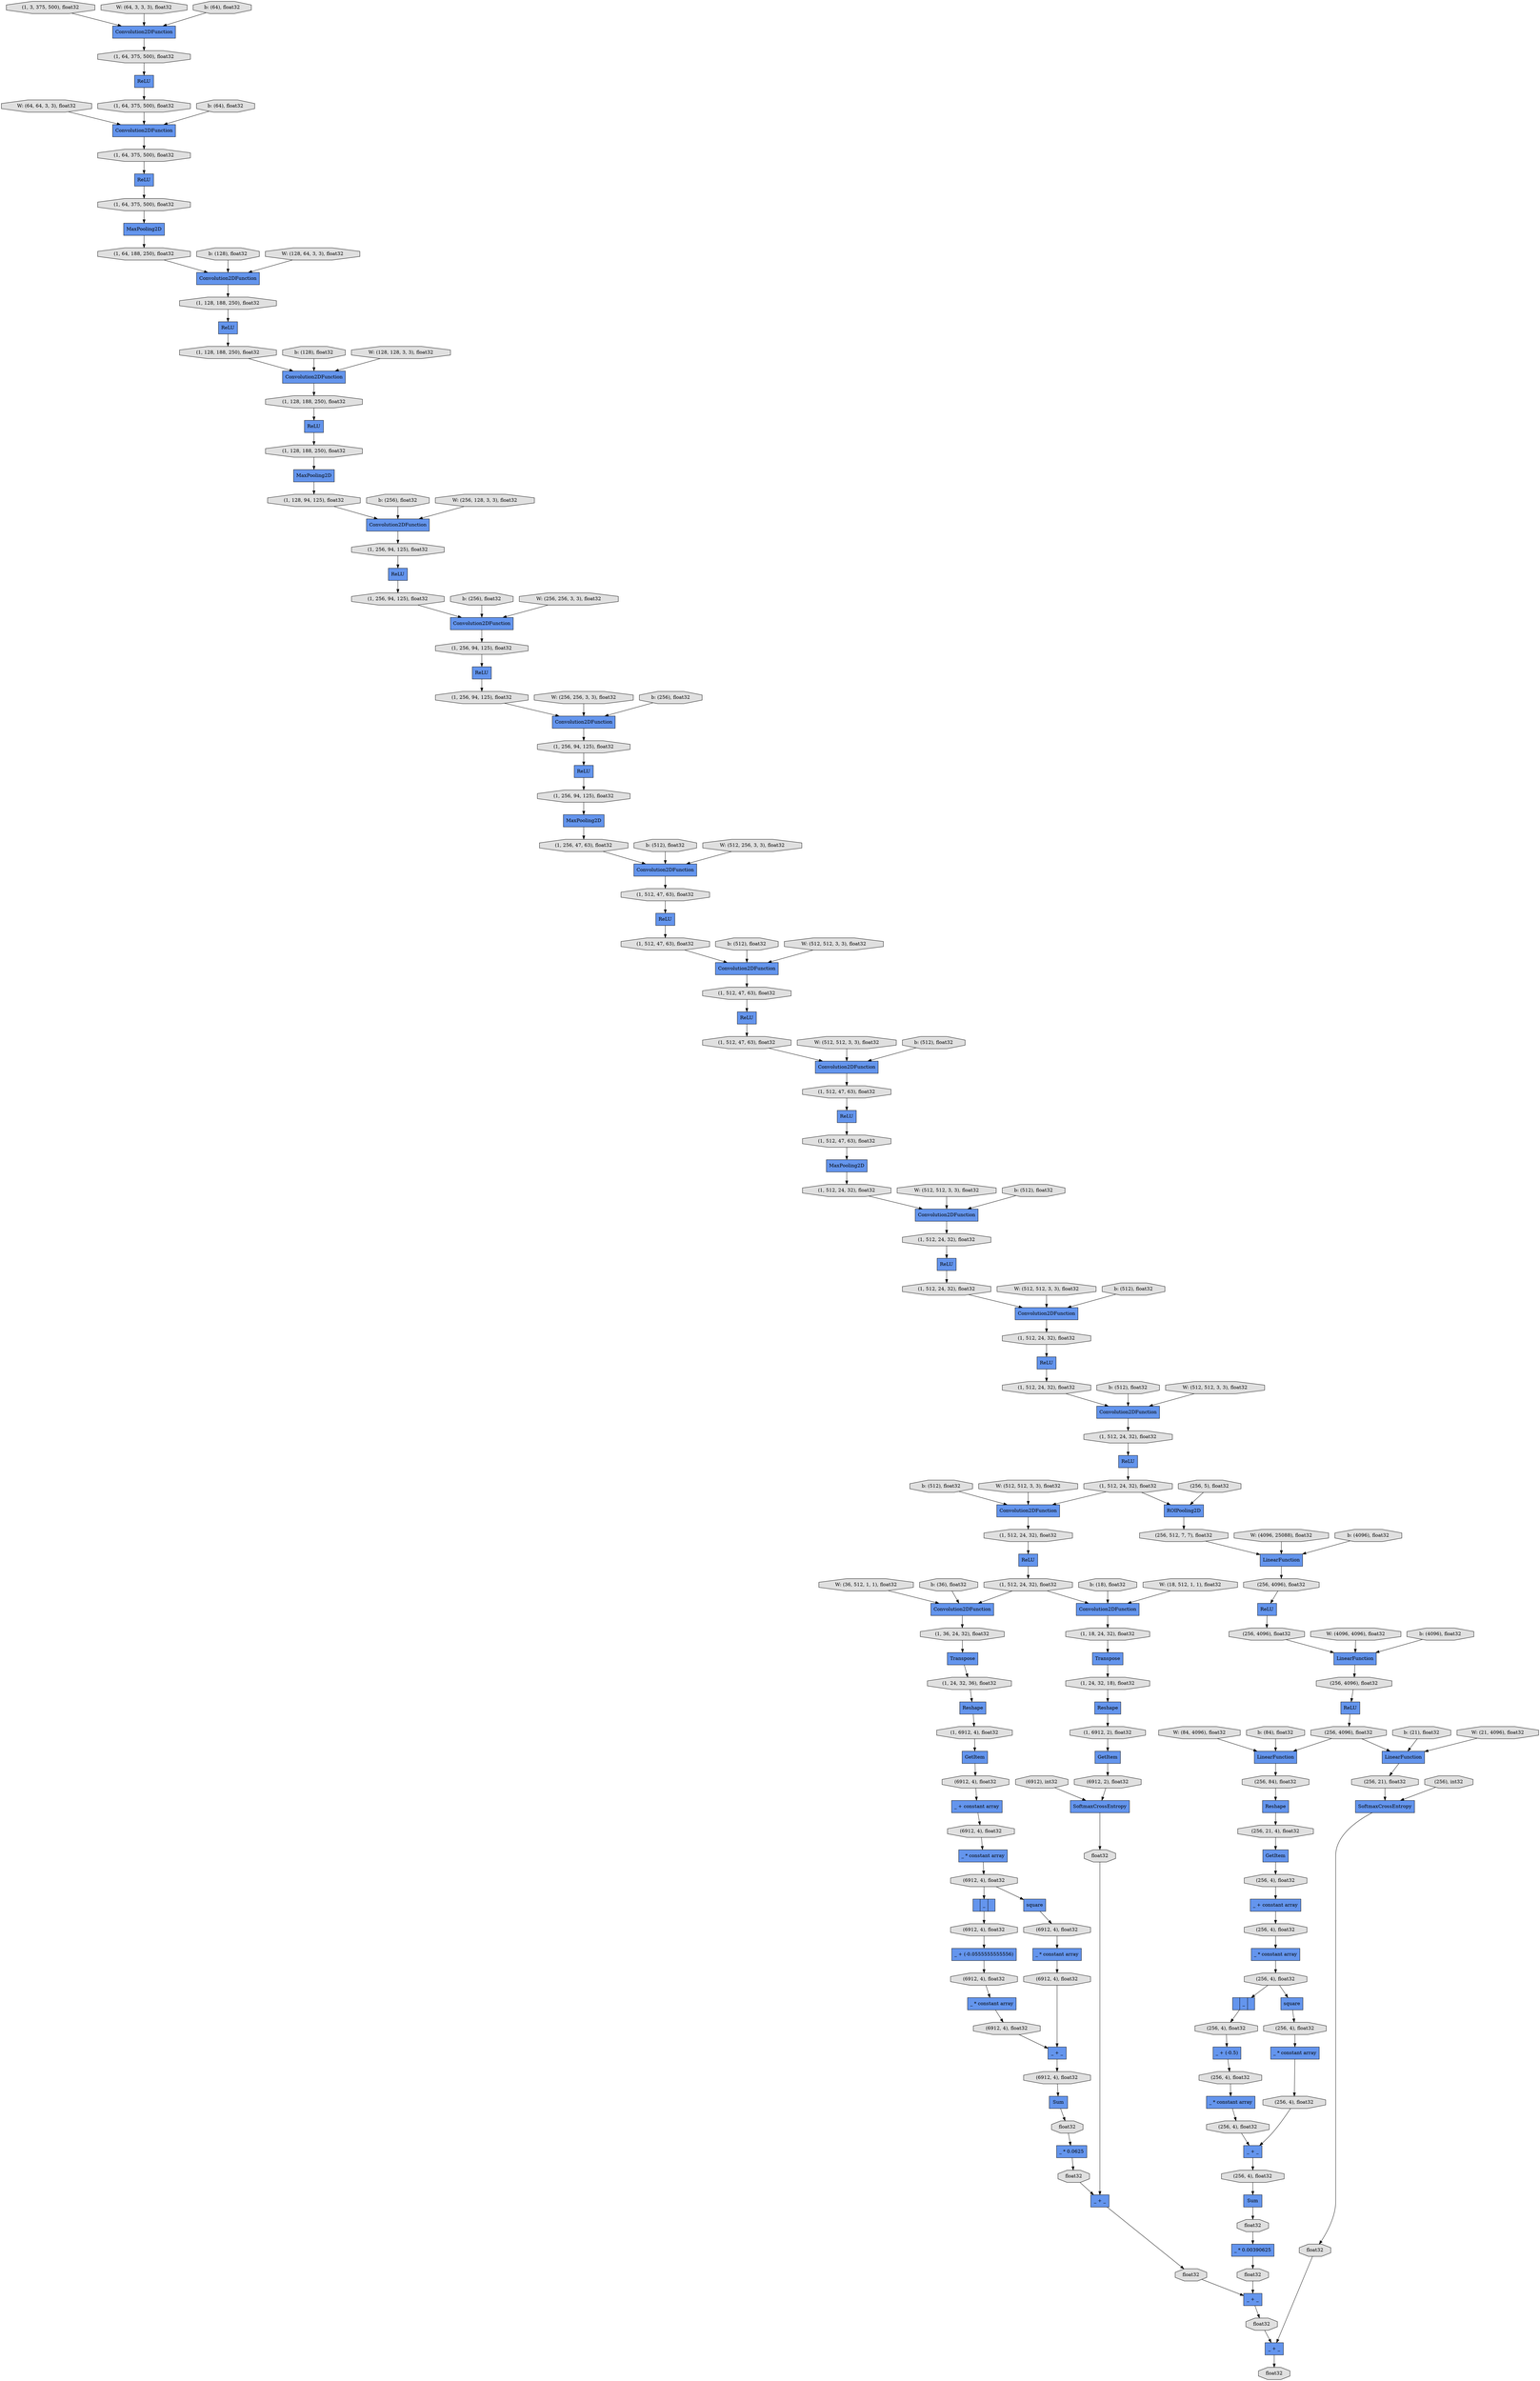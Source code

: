 digraph graphname{rankdir=TB;140551208656528 [shape="octagon",style="filled",fillcolor="#E0E0E0",label="W: (64, 64, 3, 3), float32"];140550242099280 [shape="octagon",style="filled",fillcolor="#E0E0E0",label="(1, 64, 188, 250), float32"];140550024811408 [shape="record",style="filled",fillcolor="#6495ED",label="ReLU"];140551207897104 [shape="octagon",style="filled",fillcolor="#E0E0E0",label="b: (256), float32"];140550242099344 [shape="record",style="filled",fillcolor="#6495ED",label="Convolution2DFunction"];140550024884880 [shape="octagon",style="filled",fillcolor="#E0E0E0",label="(256, 4096), float32"];140550024927952 [shape="record",style="filled",fillcolor="#6495ED",label="_ * constant array"];140551207993616 [shape="octagon",style="filled",fillcolor="#E0E0E0",label="b: (21), float32"];140550242099536 [shape="octagon",style="filled",fillcolor="#E0E0E0",label="(1, 128, 188, 250), float32"];140550024811920 [shape="record",style="filled",fillcolor="#6495ED",label="MaxPooling2D"];140551207928208 [shape="octagon",style="filled",fillcolor="#E0E0E0",label="W: (512, 512, 3, 3), float32"];140551207899024 [shape="octagon",style="filled",fillcolor="#E0E0E0",label="b: (512), float32"];140550024925264 [shape="octagon",style="filled",fillcolor="#E0E0E0",label="float32"];140551207896848 [shape="octagon",style="filled",fillcolor="#E0E0E0",label="W: (256, 128, 3, 3), float32"];140551207961232 [shape="octagon",style="filled",fillcolor="#E0E0E0",label="b: (18), float32"];140550242099920 [shape="octagon",style="filled",fillcolor="#E0E0E0",label="(1, 128, 188, 250), float32"];140550024811984 [shape="octagon",style="filled",fillcolor="#E0E0E0",label="(1, 512, 47, 63), float32"];140550024810704 [shape="record",style="filled",fillcolor="#6495ED",label="ReLU"];140551207961424 [shape="octagon",style="filled",fillcolor="#E0E0E0",label="W: (36, 512, 1, 1), float32"];140550242100176 [shape="record",style="filled",fillcolor="#6495ED",label="MaxPooling2D"];140550024928080 [shape="record",style="filled",fillcolor="#6495ED",label="Sum"];140550242100240 [shape="octagon",style="filled",fillcolor="#E0E0E0",label="(1, 128, 188, 250), float32"];140551207928912 [shape="octagon",style="filled",fillcolor="#E0E0E0",label="W: (512, 512, 3, 3), float32"];140550024812048 [shape="record",style="filled",fillcolor="#6495ED",label="ReLU"];140551207897808 [shape="octagon",style="filled",fillcolor="#E0E0E0",label="b: (256), float32"];140551207961808 [shape="octagon",style="filled",fillcolor="#E0E0E0",label="b: (36), float32"];140550024949968 [shape="record",style="filled",fillcolor="#6495ED",label="SoftmaxCrossEntropy"];140551207929168 [shape="octagon",style="filled",fillcolor="#E0E0E0",label="b: (512), float32"];140550242016144 [shape="octagon",style="filled",fillcolor="#E0E0E0",label="(1, 64, 375, 500), float32"];140551207962192 [shape="octagon",style="filled",fillcolor="#E0E0E0",label="W: (4096, 25088), float32"];140550024835344 [shape="octagon",style="filled",fillcolor="#E0E0E0",label="(1, 512, 24, 32), float32"];140550242100880 [shape="octagon",style="filled",fillcolor="#E0E0E0",label="(1, 128, 94, 125), float32"];140550242100944 [shape="record",style="filled",fillcolor="#6495ED",label="Convolution2DFunction"];140550242100560 [shape="octagon",style="filled",fillcolor="#E0E0E0",label="(1, 128, 188, 250), float32"];140550024813520 [shape="record",style="filled",fillcolor="#6495ED",label="Convolution2DFunction"];140551207929616 [shape="octagon",style="filled",fillcolor="#E0E0E0",label="W: (512, 512, 3, 3), float32"];140550242099472 [shape="record",style="filled",fillcolor="#6495ED",label="Convolution2DFunction"];140550242101072 [shape="record",style="filled",fillcolor="#6495ED",label="Convolution2DFunction"];140550024887120 [shape="record",style="filled",fillcolor="#6495ED",label="_ * constant array"];140551207962576 [shape="octagon",style="filled",fillcolor="#E0E0E0",label="b: (4096), float32"];140550024950096 [shape="record",style="filled",fillcolor="#6495ED",label="_ + _"];140551207929872 [shape="octagon",style="filled",fillcolor="#E0E0E0",label="b: (512), float32"];140550242102480 [shape="octagon",style="filled",fillcolor="#E0E0E0",label="(1, 256, 94, 125), float32"];140550024813584 [shape="octagon",style="filled",fillcolor="#E0E0E0",label="(1, 512, 24, 32), float32"];140550024811024 [shape="octagon",style="filled",fillcolor="#E0E0E0",label="(1, 512, 47, 63), float32"];140550242100304 [shape="record",style="filled",fillcolor="#6495ED",label="ReLU"];140550024926928 [shape="record",style="filled",fillcolor="#6495ED",label="_ * constant array"];140550242101520 [shape="octagon",style="filled",fillcolor="#E0E0E0",label="(1, 256, 94, 125), float32"];140551207962960 [shape="octagon",style="filled",fillcolor="#E0E0E0",label="W: (4096, 4096), float32"];140551207930576 [shape="octagon",style="filled",fillcolor="#E0E0E0",label="b: (512), float32"];140550024950160 [shape="octagon",style="filled",fillcolor="#E0E0E0",label="(256), int32"];140551207930320 [shape="octagon",style="filled",fillcolor="#E0E0E0",label="W: (512, 512, 3, 3), float32"];140551207930960 [shape="octagon",style="filled",fillcolor="#E0E0E0",label="b: (512), float32"];140550242101776 [shape="record",style="filled",fillcolor="#6495ED",label="Convolution2DFunction"];140550242101840 [shape="octagon",style="filled",fillcolor="#E0E0E0",label="(1, 256, 94, 125), float32"];140550024812304 [shape="octagon",style="filled",fillcolor="#E0E0E0",label="(1, 512, 47, 63), float32"];140550242101904 [shape="record",style="filled",fillcolor="#6495ED",label="ReLU"];140551207963344 [shape="octagon",style="filled",fillcolor="#E0E0E0",label="b: (4096), float32"];140550024835536 [shape="record",style="filled",fillcolor="#6495ED",label="LinearFunction"];140550242015760 [shape="octagon",style="filled",fillcolor="#E0E0E0",label="(1, 3, 375, 500), float32"];140550024838288 [shape="record",style="filled",fillcolor="#6495ED",label="GetItem"];140550242102160 [shape="octagon",style="filled",fillcolor="#E0E0E0",label="(1, 256, 94, 125), float32"];140550024835600 [shape="octagon",style="filled",fillcolor="#E0E0E0",label="(1, 512, 24, 32), float32"];140550024836944 [shape="record",style="filled",fillcolor="#6495ED",label="Transpose"];140550024884432 [shape="octagon",style="filled",fillcolor="#E0E0E0",label="(256, 4096), float32"];140551207963728 [shape="octagon",style="filled",fillcolor="#E0E0E0",label="W: (84, 4096), float32"];140550024925712 [shape="octagon",style="filled",fillcolor="#E0E0E0",label="(6912), int32"];140550242102416 [shape="record",style="filled",fillcolor="#6495ED",label="MaxPooling2D"];140551207898320 [shape="octagon",style="filled",fillcolor="#E0E0E0",label="b: (512), float32"];140550024838352 [shape="record",style="filled",fillcolor="#6495ED",label="Reshape"];140550242102544 [shape="record",style="filled",fillcolor="#6495ED",label="ReLU"];140550242101136 [shape="octagon",style="filled",fillcolor="#E0E0E0",label="(1, 256, 94, 125), float32"];140551207964112 [shape="octagon",style="filled",fillcolor="#E0E0E0",label="b: (84), float32"];140551207896400 [shape="octagon",style="filled",fillcolor="#E0E0E0",label="b: (128), float32"];140550242102800 [shape="octagon",style="filled",fillcolor="#E0E0E0",label="(1, 256, 94, 125), float32"];140550024887568 [shape="octagon",style="filled",fillcolor="#E0E0E0",label="(6912, 4), float32"];140551207898768 [shape="octagon",style="filled",fillcolor="#E0E0E0",label="W: (512, 512, 3, 3), float32"];140550242016336 [shape="octagon",style="filled",fillcolor="#E0E0E0",label="(1, 64, 375, 500), float32"];140551207931600 [shape="octagon",style="filled",fillcolor="#E0E0E0",label="W: (512, 512, 3, 3), float32"];140550242101200 [shape="record",style="filled",fillcolor="#6495ED",label="ReLU"];140551207964496 [shape="octagon",style="filled",fillcolor="#E0E0E0",label="W: (21, 4096), float32"];140550024836176 [shape="record",style="filled",fillcolor="#6495ED",label="Convolution2DFunction"];140550024925840 [shape="octagon",style="filled",fillcolor="#E0E0E0",label="float32"];140550024813264 [shape="octagon",style="filled",fillcolor="#E0E0E0",label="(1, 512, 24, 32), float32"];140551207896144 [shape="octagon",style="filled",fillcolor="#E0E0E0",label="W: (128, 128, 3, 3), float32"];140550242016592 [shape="record",style="filled",fillcolor="#6495ED",label="MaxPooling2D"];140550024949840 [shape="octagon",style="filled",fillcolor="#E0E0E0",label="float32"];140551208654352 [shape="octagon",style="filled",fillcolor="#E0E0E0",label="W: (256, 256, 3, 3), float32"];140550024886288 [shape="octagon",style="filled",fillcolor="#E0E0E0",label="(6912, 4), float32"];140550024810640 [shape="octagon",style="filled",fillcolor="#E0E0E0",label="(1, 512, 47, 63), float32"];140550024925392 [shape="octagon",style="filled",fillcolor="#E0E0E0",label="float32"];140550024884944 [shape="record",style="filled",fillcolor="#6495ED",label="ReLU"];140550024884496 [shape="record",style="filled",fillcolor="#6495ED",label="ReLU"];140551207928464 [shape="octagon",style="filled",fillcolor="#E0E0E0",label="b: (512), float32"];140550024925520 [shape="record",style="filled",fillcolor="#6495ED",label="SoftmaxCrossEntropy"];140550024887696 [shape="record",style="filled",fillcolor="#6495ED",label="_ * constant array"];140550024925584 [shape="record",style="filled",fillcolor="#6495ED",label="Reshape"];140550024884688 [shape="octagon",style="filled",fillcolor="#E0E0E0",label="(256, 4096), float32"];140550024812624 [shape="octagon",style="filled",fillcolor="#E0E0E0",label="(1, 512, 24, 32), float32"];140550024950288 [shape="octagon",style="filled",fillcolor="#E0E0E0",label="float32"];140550024950352 [shape="record",style="filled",fillcolor="#6495ED",label="_ + _"];140550024950416 [shape="octagon",style="filled",fillcolor="#E0E0E0",label="float32"];140551207898064 [shape="octagon",style="filled",fillcolor="#E0E0E0",label="W: (512, 256, 3, 3), float32"];140550024950480 [shape="record",style="filled",fillcolor="#6495ED",label="_ + _"];140551207931344 [shape="octagon",style="filled",fillcolor="#E0E0E0",label="W: (18, 512, 1, 1), float32"];140551207895696 [shape="octagon",style="filled",fillcolor="#E0E0E0",label="b: (128), float32"];140550024811280 [shape="record",style="filled",fillcolor="#6495ED",label="Convolution2DFunction"];140550024813840 [shape="record",style="filled",fillcolor="#6495ED",label="Convolution2DFunction"];140550242103120 [shape="octagon",style="filled",fillcolor="#E0E0E0",label="(1, 256, 47, 63), float32"];140550024835920 [shape="octagon",style="filled",fillcolor="#E0E0E0",label="(1, 36, 24, 32), float32"];140550024812688 [shape="record",style="filled",fillcolor="#6495ED",label="Convolution2DFunction"];140550024835984 [shape="record",style="filled",fillcolor="#6495ED",label="Transpose"];140550024885200 [shape="octagon",style="filled",fillcolor="#E0E0E0",label="(256, 4096), float32"];140550024811664 [shape="octagon",style="filled",fillcolor="#E0E0E0",label="(1, 512, 47, 63), float32"];140550024811344 [shape="octagon",style="filled",fillcolor="#E0E0E0",label="(1, 512, 47, 63), float32"];140550242016656 [shape="octagon",style="filled",fillcolor="#E0E0E0",label="(1, 64, 375, 500), float32"];140550024810576 [shape="record",style="filled",fillcolor="#6495ED",label="Convolution2DFunction"];140550024950864 [shape="octagon",style="filled",fillcolor="#E0E0E0",label="float32"];140550024885392 [shape="record",style="filled",fillcolor="#6495ED",label="LinearFunction"];140550024837328 [shape="octagon",style="filled",fillcolor="#E0E0E0",label="(6912, 4), float32"];140551208655888 [shape="octagon",style="filled",fillcolor="#E0E0E0",label="W: (64, 3, 3, 3), float32"];140550024835408 [shape="record",style="filled",fillcolor="#6495ED",label="ReLU"];140550024885584 [shape="octagon",style="filled",fillcolor="#E0E0E0",label="(256, 84), float32"];140550024950672 [shape="octagon",style="filled",fillcolor="#E0E0E0",label="float32"];140550024885648 [shape="record",style="filled",fillcolor="#6495ED",label="LinearFunction"];140550024926672 [shape="record",style="filled",fillcolor="#6495ED",label="_ + constant array"];140550024836624 [shape="octagon",style="filled",fillcolor="#E0E0E0",label="(1, 6912, 4), float32"];140550242099600 [shape="record",style="filled",fillcolor="#6495ED",label="ReLU"];140550024885840 [shape="octagon",style="filled",fillcolor="#E0E0E0",label="(256, 21), float32"];140550242015504 [shape="record",style="filled",fillcolor="#6495ED",label="Convolution2DFunction"];140550024926864 [shape="octagon",style="filled",fillcolor="#E0E0E0",label="(256, 4), float32"];140550024885968 [shape="octagon",style="filled",fillcolor="#E0E0E0",label="(6912, 4), float32"];140550024926160 [shape="octagon",style="filled",fillcolor="#E0E0E0",label="(256, 21, 4), float32"];140551208656144 [shape="octagon",style="filled",fillcolor="#E0E0E0",label="b: (64), float32"];140550024836880 [shape="octagon",style="filled",fillcolor="#E0E0E0",label="(1, 18, 24, 32), float32"];140550024886096 [shape="record",style="filled",fillcolor="#6495ED",label="_ * constant array"];140550024814224 [shape="octagon",style="filled",fillcolor="#E0E0E0",label="(1, 512, 24, 32), float32"];140550024927120 [shape="octagon",style="filled",fillcolor="#E0E0E0",label="(256, 4), float32"];140550242015184 [shape="record",style="filled",fillcolor="#6495ED",label="ReLU"];140550024812880 [shape="octagon",style="filled",fillcolor="#E0E0E0",label="(1, 512, 24, 32), float32"];140550024927248 [shape="record",style="filled",fillcolor="#6495ED",label="|_|"];140550024837200 [shape="octagon",style="filled",fillcolor="#E0E0E0",label="(1, 24, 32, 18), float32"];140550024926544 [shape="octagon",style="filled",fillcolor="#E0E0E0",label="(256, 4), float32"];140550024886416 [shape="record",style="filled",fillcolor="#6495ED",label="|_|"];140550024927440 [shape="octagon",style="filled",fillcolor="#E0E0E0",label="(256, 4), float32"];140550024814288 [shape="record",style="filled",fillcolor="#6495ED",label="ReLU"];140550024812816 [shape="record",style="filled",fillcolor="#6495ED",label="Convolution2DFunction"];140550024886608 [shape="octagon",style="filled",fillcolor="#E0E0E0",label="(6912, 4), float32"];140550024812944 [shape="record",style="filled",fillcolor="#6495ED",label="ReLU"];140550024835728 [shape="record",style="filled",fillcolor="#6495ED",label="Convolution2DFunction"];140550024927632 [shape="record",style="filled",fillcolor="#6495ED",label="square"];140550242016976 [shape="octagon",style="filled",fillcolor="#E0E0E0",label="(1, 64, 375, 500), float32"];140550024926288 [shape="record",style="filled",fillcolor="#6495ED",label="GetItem"];140550024886800 [shape="record",style="filled",fillcolor="#6495ED",label="square"];140550024837712 [shape="record",style="filled",fillcolor="#6495ED",label="GetItem"];140550024836816 [shape="record",style="filled",fillcolor="#6495ED",label="ROIPooling2D"];140550024886928 [shape="record",style="filled",fillcolor="#6495ED",label="_ + (-0.0555555555556)"];140550242103184 [shape="record",style="filled",fillcolor="#6495ED",label="Convolution2DFunction"];140551208653968 [shape="octagon",style="filled",fillcolor="#E0E0E0",label="b: (256), float32"];140550024886992 [shape="octagon",style="filled",fillcolor="#E0E0E0",label="(6912, 4), float32"];140551207897552 [shape="octagon",style="filled",fillcolor="#E0E0E0",label="W: (256, 256, 3, 3), float32"];140550024884560 [shape="record",style="filled",fillcolor="#6495ED",label="LinearFunction"];140550024837968 [shape="octagon",style="filled",fillcolor="#E0E0E0",label="(6912, 2), float32"];140550024836240 [shape="octagon",style="filled",fillcolor="#E0E0E0",label="(1, 24, 32, 36), float32"];140550024928144 [shape="octagon",style="filled",fillcolor="#E0E0E0",label="(256, 4), float32"];140550242016720 [shape="record",style="filled",fillcolor="#6495ED",label="ReLU"];140550024887248 [shape="record",style="filled",fillcolor="#6495ED",label="Sum"];140550024838992 [shape="octagon",style="filled",fillcolor="#E0E0E0",label="(256, 512, 7, 7), float32"];140550024887312 [shape="octagon",style="filled",fillcolor="#E0E0E0",label="(6912, 4), float32"];140550024928336 [shape="record",style="filled",fillcolor="#6495ED",label="_ + _"];140550024927760 [shape="record",style="filled",fillcolor="#6495ED",label="_ + (-0.5)"];140550024928400 [shape="octagon",style="filled",fillcolor="#E0E0E0",label="(256, 4), float32"];140550024813648 [shape="record",style="filled",fillcolor="#6495ED",label="ReLU"];140550024887504 [shape="record",style="filled",fillcolor="#6495ED",label="_ + _"];140550024928528 [shape="record",style="filled",fillcolor="#6495ED",label="_ * constant array"];140551207895440 [shape="octagon",style="filled",fillcolor="#E0E0E0",label="W: (128, 64, 3, 3), float32"];140550024813904 [shape="octagon",style="filled",fillcolor="#E0E0E0",label="(1, 512, 24, 32), float32"];140550024929168 [shape="octagon",style="filled",fillcolor="#E0E0E0",label="float32"];140550024838544 [shape="octagon",style="filled",fillcolor="#E0E0E0",label="(1, 6912, 2), float32"];140550242016464 [shape="record",style="filled",fillcolor="#6495ED",label="Convolution2DFunction"];140550024928720 [shape="octagon",style="filled",fillcolor="#E0E0E0",label="(256, 4), float32"];140550024927824 [shape="octagon",style="filled",fillcolor="#E0E0E0",label="(256, 4), float32"];140550024838672 [shape="octagon",style="filled",fillcolor="#E0E0E0",label="(256, 5), float32"];140551208656784 [shape="octagon",style="filled",fillcolor="#E0E0E0",label="b: (64), float32"];140550024887888 [shape="octagon",style="filled",fillcolor="#E0E0E0",label="(6912, 4), float32"];140550024928912 [shape="record",style="filled",fillcolor="#6495ED",label="_ * 0.00390625"];140550024928976 [shape="octagon",style="filled",fillcolor="#E0E0E0",label="(256, 4), float32"];140550024888080 [shape="record",style="filled",fillcolor="#6495ED",label="_ * 0.0625"];140550024888144 [shape="octagon",style="filled",fillcolor="#E0E0E0",label="(6912, 4), float32"];140550024839056 [shape="record",style="filled",fillcolor="#6495ED",label="_ + constant array"];140550024814544 [shape="octagon",style="filled",fillcolor="#E0E0E0",label="(1, 512, 24, 32), float32"];140550024836432 [shape="record",style="filled",fillcolor="#6495ED",label="Reshape"];140550024836816 -> 140550024838992;140551208656528 -> 140550242016464;140550024950352 -> 140550024950864;140550242101136 -> 140550242101200;140550024884496 -> 140550024884688;140550024838288 -> 140550024837968;140550242016336 -> 140550242016464;140550242102544 -> 140550242102800;140550024810704 -> 140550024811024;140550024884432 -> 140550024884496;140550242016720 -> 140550242016976;140550024835600 -> 140550024835728;140551207896848 -> 140550242100944;140550024885968 -> 140550024886096;140550242015184 -> 140550242016336;140550024885584 -> 140550024925584;140550242016464 -> 140550242016656;140550024950096 -> 140550024950416;140550242100240 -> 140550242100304;140550024886416 -> 140550024886608;140551208654352 -> 140550242101776;140550024888144 -> 140550024887248;140550024926160 -> 140550024926288;140551207931600 -> 140550024813840;140550024884944 -> 140550024885200;140550024928528 -> 140550024928720;140550024887504 -> 140550024888144;140550024810576 -> 140550024811344;140550024838672 -> 140550024836816;140550024925584 -> 140550024926160;140550024884880 -> 140550024884944;140550024811920 -> 140550024812624;140550024837200 -> 140550024838352;140550024928336 -> 140550024928976;140550242099280 -> 140550242099344;140550024811984 -> 140550024812048;140550024814544 -> 140550024836816;140551207898064 -> 140550242103184;140550024928976 -> 140550024928080;140550024950416 -> 140550024950480;140550242101520 -> 140550242101072;140550024887696 -> 140550024887888;140550024885840 -> 140550024949968;140550024811344 -> 140550024811408;140550242099600 -> 140550242099920;140550242101904 -> 140550242102160;140551207928208 -> 140550024811280;140550024885648 -> 140550024885840;140550024836176 -> 140550024836880;140550024838544 -> 140550024838288;140550024835536 -> 140550024884432;140551207964496 -> 140550024885648;140550024838352 -> 140550024838544;140550024814544 -> 140550024813840;140550242016656 -> 140550242016720;140550024887120 -> 140550024887312;140551207930576 -> 140550024813520;140550024812816 -> 140550024813584;140550024926544 -> 140550024926672;140550024835600 -> 140550024836176;140550024836944 -> 140550024837200;140550024887248 -> 140550024925264;140550024835344 -> 140550024835408;140550024950160 -> 140550024949968;140550024950480 -> 140550024950672;140550024927120 -> 140550024927632;140550024886992 -> 140550024887120;140550024839056 -> 140550024885968;140550024928400 -> 140550024928528;140550242100560 -> 140550242100176;140550024836432 -> 140550024836624;140550024813840 -> 140550024835344;140550242015504 -> 140550242016144;140550242100176 -> 140550242100880;140550242016976 -> 140550242016592;140550242101200 -> 140550242101520;140550024811664 -> 140550024811280;140550024887312 -> 140550024887504;140550024814224 -> 140550024814288;140550024927824 -> 140550024927952;140550024812944 -> 140550024813264;140550024928912 -> 140550024949840;140550024835408 -> 140550024835600;140550242103184 -> 140550024810640;140550242103120 -> 140550242103184;140550024810640 -> 140550024810704;140551207929168 -> 140550024812688;140550024811280 -> 140550024811984;140550024812624 -> 140550024812688;140550242099920 -> 140550242099472;140550242101072 -> 140550242101840;140550024836240 -> 140550024836432;140550242101776 -> 140550242102480;140551207895440 -> 140550242099344;140550242102160 -> 140550242101776;140551207963728 -> 140550024885392;140551207962960 -> 140550024884560;140550024949968 -> 140550024950288;140550024886096 -> 140550024886288;140551207929872 -> 140550024812816;140550242015760 -> 140550242015504;140550242102480 -> 140550242102544;140551207898320 -> 140550242103184;140550024928144 -> 140550024928336;140550024886928 -> 140550024887568;140551207898768 -> 140550024810576;140551207899024 -> 140550024810576;140550024812304 -> 140550024811920;140550024812048 -> 140550024812304;140550024835728 -> 140550024835920;140550024837968 -> 140550024925520;140550024813648 -> 140550024813904;140550024836624 -> 140550024837712;140550024885392 -> 140550024885584;140550242100880 -> 140550242100944;140550024812688 -> 140550024812880;140550024837712 -> 140550024837328;140551207897808 -> 140550242101072;140550024836880 -> 140550024836944;140550024835920 -> 140550024835984;140550024837328 -> 140550024839056;140550024886800 -> 140550024886992;140550024888080 -> 140550024925392;140551207963344 -> 140550024884560;140550024927760 -> 140550024928400;140550242101840 -> 140550242101904;140551207897552 -> 140550242101072;140551207962576 -> 140550024835536;140550242099536 -> 140550242099600;140550024925840 -> 140550024950096;140551207896144 -> 140550242099472;140550024814288 -> 140550024814544;140551208655888 -> 140550242015504;140551207895696 -> 140550242099344;140550024925520 -> 140550024925840;140550024886288 -> 140550024886416;140550242100304 -> 140550242100560;140551207896400 -> 140550242099472;140551207962192 -> 140550024835536;140551207961232 -> 140550024836176;140550242102416 -> 140550242103120;140550024835984 -> 140550024836240;140550024926864 -> 140550024926928;140550242100944 -> 140550242101136;140550024813264 -> 140550024812816;140551207961424 -> 140550024835728;140550024926672 -> 140550024926864;140551207897104 -> 140550242100944;140550024949840 -> 140550024950480;140551208656144 -> 140550242015504;140550024884560 -> 140550024884880;140550242016592 -> 140550242099280;140550024927632 -> 140550024927824;140550024928720 -> 140550024928336;140550024950288 -> 140550024950352;140550024927440 -> 140550024927760;140550024813904 -> 140550024813520;140551207928912 -> 140550024812688;140551207964112 -> 140550024885392;140551207930960 -> 140550024813840;140550242099472 -> 140550242100240;140550024925264 -> 140550024888080;140550024887568 -> 140550024887696;140550024925392 -> 140550024950096;140551207930320 -> 140550024813520;140550024925712 -> 140550024925520;140550024811408 -> 140550024811664;140550024927952 -> 140550024928144;140550024887888 -> 140550024887504;140550024886288 -> 140550024886800;140550024886608 -> 140550024886928;140550242099344 -> 140550242099536;140550024950672 -> 140550024950352;140550024885200 -> 140550024885648;140550024929168 -> 140550024928912;140550242102800 -> 140550242102416;140551207928464 -> 140550024811280;140550024928080 -> 140550024929168;140550024927248 -> 140550024927440;140550024884688 -> 140550024884560;140550024838992 -> 140550024835536;140550024811024 -> 140550024810576;140551207993616 -> 140550024885648;140551207961808 -> 140550024835728;140551207929616 -> 140550024812816;140550024812880 -> 140550024812944;140551208653968 -> 140550242101776;140550024813520 -> 140550024814224;140550024885200 -> 140550024885392;140550242016144 -> 140550242015184;140550024813584 -> 140550024813648;140550024927120 -> 140550024927248;140550024926928 -> 140550024927120;140551208656784 -> 140550242016464;140551207931344 -> 140550024836176;140550024926288 -> 140550024926544;}